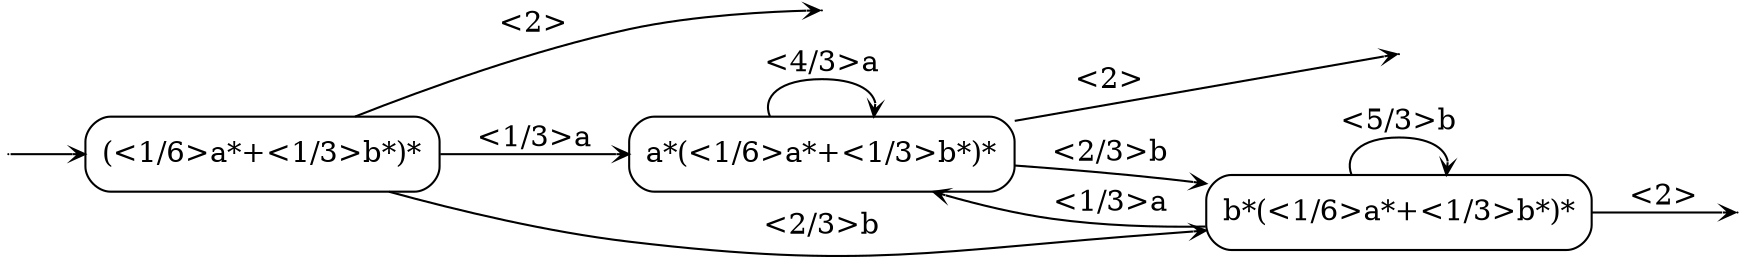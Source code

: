 digraph
{
  vcsn_context = "lal_char(ab)_q"
  rankdir = LR
  edge [arrowhead = vee, arrowsize = .6]
  {
    node [shape = point, width = 0]
    I0
    F0
    F1
    F2
  }
  {
    node [shape = circle, style = rounded, width = 0.5]
    0 [label = "(<1/6>a*+<1/3>b*)*", shape = box]
    1 [label = "a*(<1/6>a*+<1/3>b*)*", shape = box]
    2 [label = "b*(<1/6>a*+<1/3>b*)*", shape = box]
  }
  I0 -> 0
  0 -> F0 [label = "<2>"]
  0 -> 1 [label = "<1/3>a"]
  0 -> 2 [label = "<2/3>b"]
  1 -> F1 [label = "<2>"]
  1 -> 1 [label = "<4/3>a"]
  1 -> 2 [label = "<2/3>b"]
  2 -> F2 [label = "<2>"]
  2 -> 1 [label = "<1/3>a"]
  2 -> 2 [label = "<5/3>b"]
}
